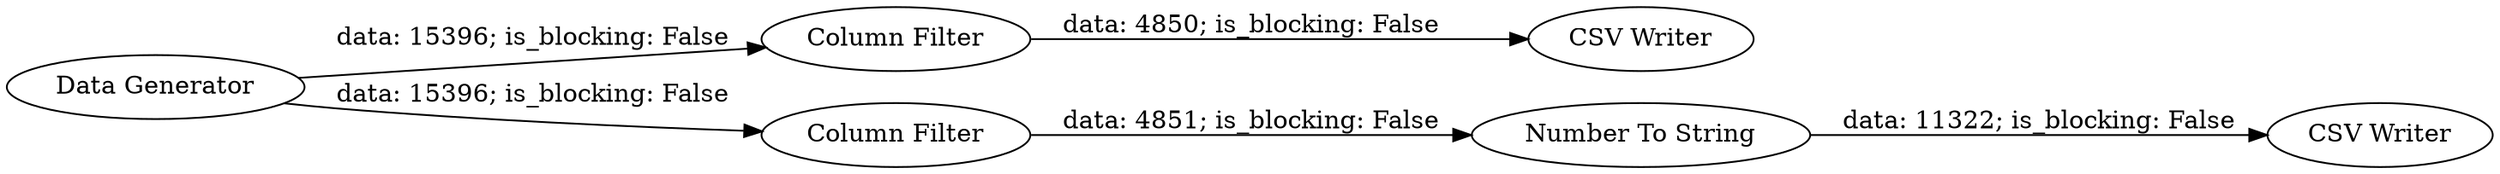 digraph {
	"8889449646440205768_4" [label="Number To String"]
	"8889449646440205768_2" [label="Data Generator"]
	"8889449646440205768_5" [label="Column Filter"]
	"8889449646440205768_6" [label="Column Filter"]
	"8889449646440205768_3" [label="CSV Writer"]
	"8889449646440205768_7" [label="CSV Writer"]
	"8889449646440205768_2" -> "8889449646440205768_5" [label="data: 15396; is_blocking: False"]
	"8889449646440205768_4" -> "8889449646440205768_7" [label="data: 11322; is_blocking: False"]
	"8889449646440205768_5" -> "8889449646440205768_3" [label="data: 4850; is_blocking: False"]
	"8889449646440205768_6" -> "8889449646440205768_4" [label="data: 4851; is_blocking: False"]
	"8889449646440205768_2" -> "8889449646440205768_6" [label="data: 15396; is_blocking: False"]
	rankdir=LR
}
